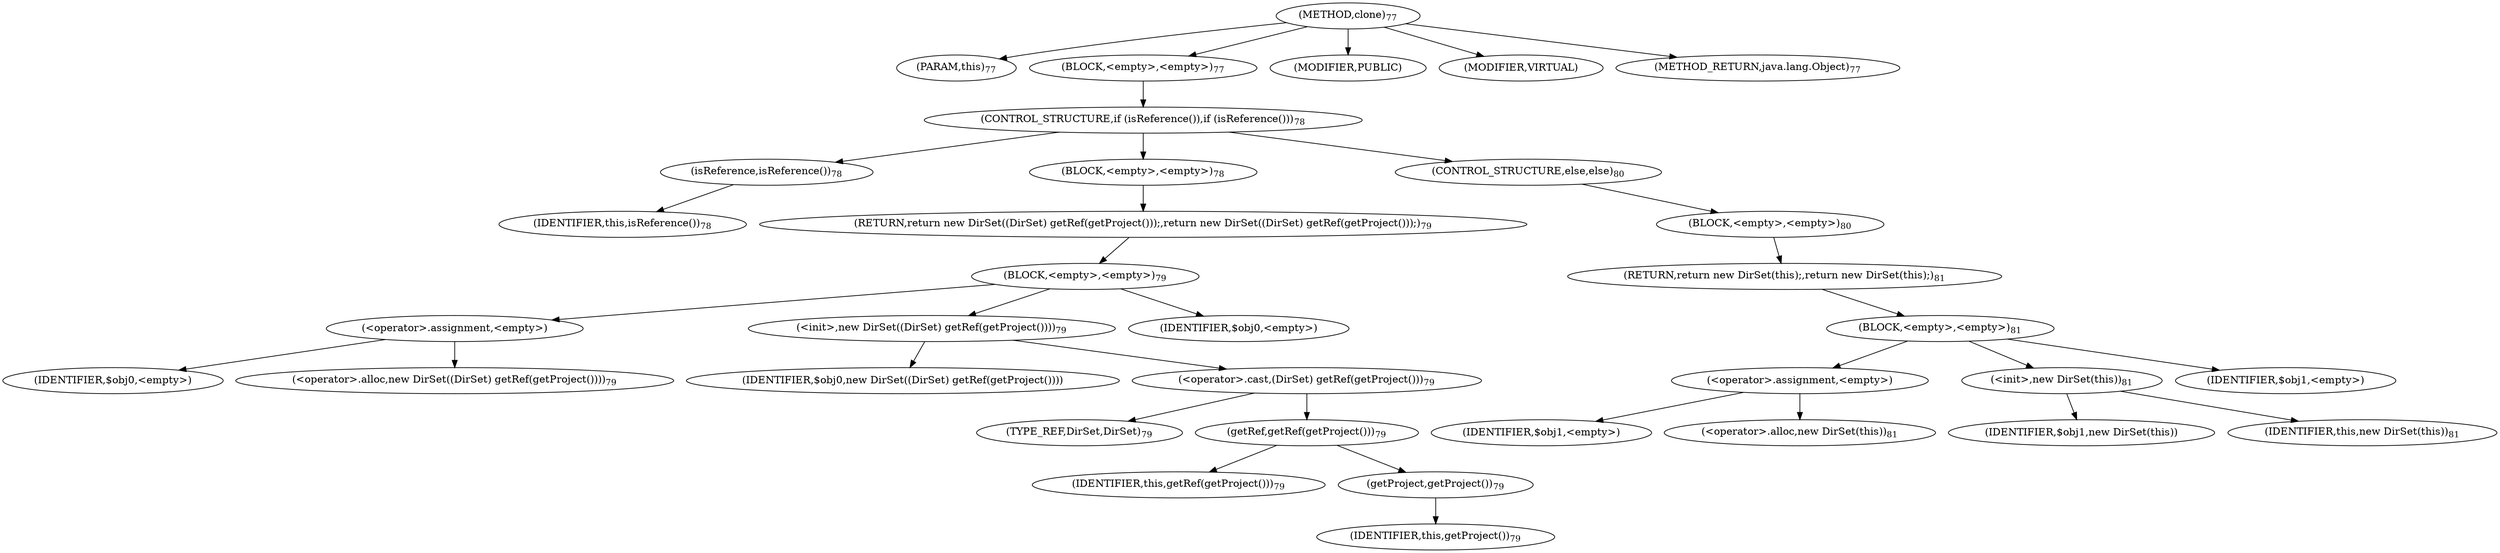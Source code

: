 digraph "clone" {  
"29" [label = <(METHOD,clone)<SUB>77</SUB>> ]
"8" [label = <(PARAM,this)<SUB>77</SUB>> ]
"30" [label = <(BLOCK,&lt;empty&gt;,&lt;empty&gt;)<SUB>77</SUB>> ]
"31" [label = <(CONTROL_STRUCTURE,if (isReference()),if (isReference()))<SUB>78</SUB>> ]
"32" [label = <(isReference,isReference())<SUB>78</SUB>> ]
"7" [label = <(IDENTIFIER,this,isReference())<SUB>78</SUB>> ]
"33" [label = <(BLOCK,&lt;empty&gt;,&lt;empty&gt;)<SUB>78</SUB>> ]
"34" [label = <(RETURN,return new DirSet((DirSet) getRef(getProject()));,return new DirSet((DirSet) getRef(getProject()));)<SUB>79</SUB>> ]
"35" [label = <(BLOCK,&lt;empty&gt;,&lt;empty&gt;)<SUB>79</SUB>> ]
"36" [label = <(&lt;operator&gt;.assignment,&lt;empty&gt;)> ]
"37" [label = <(IDENTIFIER,$obj0,&lt;empty&gt;)> ]
"38" [label = <(&lt;operator&gt;.alloc,new DirSet((DirSet) getRef(getProject())))<SUB>79</SUB>> ]
"39" [label = <(&lt;init&gt;,new DirSet((DirSet) getRef(getProject())))<SUB>79</SUB>> ]
"40" [label = <(IDENTIFIER,$obj0,new DirSet((DirSet) getRef(getProject())))> ]
"41" [label = <(&lt;operator&gt;.cast,(DirSet) getRef(getProject()))<SUB>79</SUB>> ]
"42" [label = <(TYPE_REF,DirSet,DirSet)<SUB>79</SUB>> ]
"43" [label = <(getRef,getRef(getProject()))<SUB>79</SUB>> ]
"10" [label = <(IDENTIFIER,this,getRef(getProject()))<SUB>79</SUB>> ]
"44" [label = <(getProject,getProject())<SUB>79</SUB>> ]
"9" [label = <(IDENTIFIER,this,getProject())<SUB>79</SUB>> ]
"45" [label = <(IDENTIFIER,$obj0,&lt;empty&gt;)> ]
"46" [label = <(CONTROL_STRUCTURE,else,else)<SUB>80</SUB>> ]
"47" [label = <(BLOCK,&lt;empty&gt;,&lt;empty&gt;)<SUB>80</SUB>> ]
"48" [label = <(RETURN,return new DirSet(this);,return new DirSet(this);)<SUB>81</SUB>> ]
"49" [label = <(BLOCK,&lt;empty&gt;,&lt;empty&gt;)<SUB>81</SUB>> ]
"50" [label = <(&lt;operator&gt;.assignment,&lt;empty&gt;)> ]
"51" [label = <(IDENTIFIER,$obj1,&lt;empty&gt;)> ]
"52" [label = <(&lt;operator&gt;.alloc,new DirSet(this))<SUB>81</SUB>> ]
"53" [label = <(&lt;init&gt;,new DirSet(this))<SUB>81</SUB>> ]
"54" [label = <(IDENTIFIER,$obj1,new DirSet(this))> ]
"11" [label = <(IDENTIFIER,this,new DirSet(this))<SUB>81</SUB>> ]
"55" [label = <(IDENTIFIER,$obj1,&lt;empty&gt;)> ]
"56" [label = <(MODIFIER,PUBLIC)> ]
"57" [label = <(MODIFIER,VIRTUAL)> ]
"58" [label = <(METHOD_RETURN,java.lang.Object)<SUB>77</SUB>> ]
  "29" -> "8" 
  "29" -> "30" 
  "29" -> "56" 
  "29" -> "57" 
  "29" -> "58" 
  "30" -> "31" 
  "31" -> "32" 
  "31" -> "33" 
  "31" -> "46" 
  "32" -> "7" 
  "33" -> "34" 
  "34" -> "35" 
  "35" -> "36" 
  "35" -> "39" 
  "35" -> "45" 
  "36" -> "37" 
  "36" -> "38" 
  "39" -> "40" 
  "39" -> "41" 
  "41" -> "42" 
  "41" -> "43" 
  "43" -> "10" 
  "43" -> "44" 
  "44" -> "9" 
  "46" -> "47" 
  "47" -> "48" 
  "48" -> "49" 
  "49" -> "50" 
  "49" -> "53" 
  "49" -> "55" 
  "50" -> "51" 
  "50" -> "52" 
  "53" -> "54" 
  "53" -> "11" 
}
